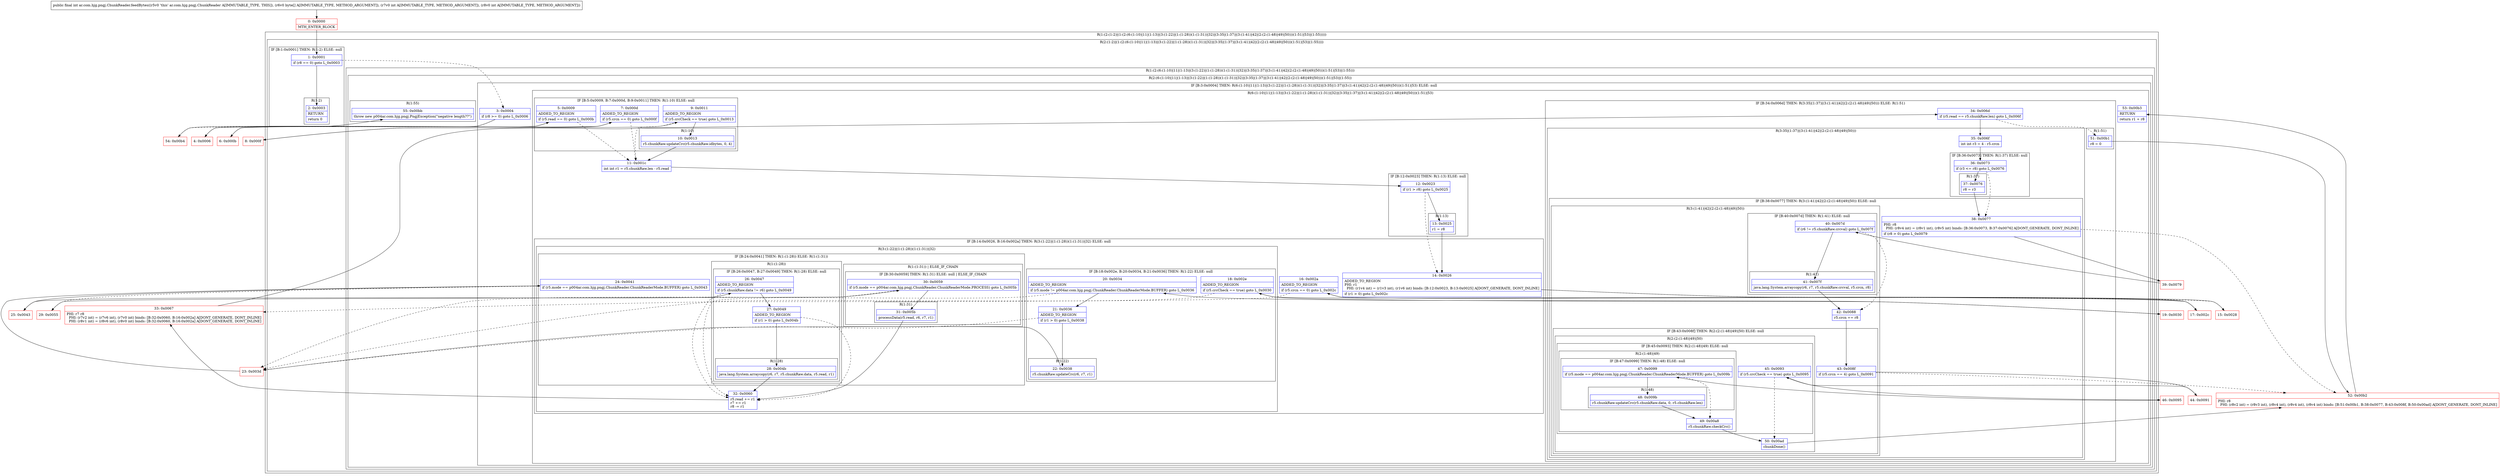 digraph "CFG forar.com.hjg.pngj.ChunkReader.feedBytes([BII)I" {
subgraph cluster_Region_1281614341 {
label = "R(1:(2:(1:2)|(1:(2:(6:(1:10)|11|(1:13)|(3:(1:22)|(1:(1:28))(1:(1:31))|32)|(3:35|(1:37)|(3:(1:41)|42|(2:(2:(1:48)|49)|50)))(1:51)|53)|(1:55)))))";
node [shape=record,color=blue];
subgraph cluster_Region_1242631304 {
label = "R(2:(1:2)|(1:(2:(6:(1:10)|11|(1:13)|(3:(1:22)|(1:(1:28))(1:(1:31))|32)|(3:35|(1:37)|(3:(1:41)|42|(2:(2:(1:48)|49)|50)))(1:51)|53)|(1:55))))";
node [shape=record,color=blue];
subgraph cluster_IfRegion_701596655 {
label = "IF [B:1:0x0001] THEN: R(1:2) ELSE: null";
node [shape=record,color=blue];
Node_1 [shape=record,label="{1\:\ 0x0001|if (r8 == 0) goto L_0x0003\l}"];
subgraph cluster_Region_874746823 {
label = "R(1:2)";
node [shape=record,color=blue];
Node_2 [shape=record,label="{2\:\ 0x0003|RETURN\l|return 0\l}"];
}
}
subgraph cluster_Region_1736653964 {
label = "R(1:(2:(6:(1:10)|11|(1:13)|(3:(1:22)|(1:(1:28))(1:(1:31))|32)|(3:35|(1:37)|(3:(1:41)|42|(2:(2:(1:48)|49)|50)))(1:51)|53)|(1:55)))";
node [shape=record,color=blue];
subgraph cluster_Region_624167352 {
label = "R(2:(6:(1:10)|11|(1:13)|(3:(1:22)|(1:(1:28))(1:(1:31))|32)|(3:35|(1:37)|(3:(1:41)|42|(2:(2:(1:48)|49)|50)))(1:51)|53)|(1:55))";
node [shape=record,color=blue];
subgraph cluster_IfRegion_14624778 {
label = "IF [B:3:0x0004] THEN: R(6:(1:10)|11|(1:13)|(3:(1:22)|(1:(1:28))(1:(1:31))|32)|(3:35|(1:37)|(3:(1:41)|42|(2:(2:(1:48)|49)|50)))(1:51)|53) ELSE: null";
node [shape=record,color=blue];
Node_3 [shape=record,label="{3\:\ 0x0004|if (r8 \>= 0) goto L_0x0006\l}"];
subgraph cluster_Region_1553576400 {
label = "R(6:(1:10)|11|(1:13)|(3:(1:22)|(1:(1:28))(1:(1:31))|32)|(3:35|(1:37)|(3:(1:41)|42|(2:(2:(1:48)|49)|50)))(1:51)|53)";
node [shape=record,color=blue];
subgraph cluster_IfRegion_684338813 {
label = "IF [B:5:0x0009, B:7:0x000d, B:9:0x0011] THEN: R(1:10) ELSE: null";
node [shape=record,color=blue];
Node_5 [shape=record,label="{5\:\ 0x0009|ADDED_TO_REGION\l|if (r5.read == 0) goto L_0x000b\l}"];
Node_7 [shape=record,label="{7\:\ 0x000d|ADDED_TO_REGION\l|if (r5.crcn == 0) goto L_0x000f\l}"];
Node_9 [shape=record,label="{9\:\ 0x0011|ADDED_TO_REGION\l|if (r5.crcCheck == true) goto L_0x0013\l}"];
subgraph cluster_Region_1456672948 {
label = "R(1:10)";
node [shape=record,color=blue];
Node_10 [shape=record,label="{10\:\ 0x0013|r5.chunkRaw.updateCrc(r5.chunkRaw.idbytes, 0, 4)\l}"];
}
}
Node_11 [shape=record,label="{11\:\ 0x001c|int int r1 = r5.chunkRaw.len \- r5.read\l}"];
subgraph cluster_IfRegion_1810121118 {
label = "IF [B:12:0x0023] THEN: R(1:13) ELSE: null";
node [shape=record,color=blue];
Node_12 [shape=record,label="{12\:\ 0x0023|if (r1 \> r8) goto L_0x0025\l}"];
subgraph cluster_Region_438931169 {
label = "R(1:13)";
node [shape=record,color=blue];
Node_13 [shape=record,label="{13\:\ 0x0025|r1 = r8\l}"];
}
}
subgraph cluster_IfRegion_908917459 {
label = "IF [B:14:0x0026, B:16:0x002a] THEN: R(3:(1:22)|(1:(1:28))(1:(1:31))|32) ELSE: null";
node [shape=record,color=blue];
Node_14 [shape=record,label="{14\:\ 0x0026|ADDED_TO_REGION\lPHI: r1 \l  PHI: (r1v4 int) = (r1v3 int), (r1v6 int) binds: [B:12:0x0023, B:13:0x0025] A[DONT_GENERATE, DONT_INLINE]\l|if (r1 \> 0) goto L_0x002c\l}"];
Node_16 [shape=record,label="{16\:\ 0x002a|ADDED_TO_REGION\l|if (r5.crcn == 0) goto L_0x002c\l}"];
subgraph cluster_Region_2043965616 {
label = "R(3:(1:22)|(1:(1:28))(1:(1:31))|32)";
node [shape=record,color=blue];
subgraph cluster_IfRegion_657119991 {
label = "IF [B:18:0x002e, B:20:0x0034, B:21:0x0036] THEN: R(1:22) ELSE: null";
node [shape=record,color=blue];
Node_18 [shape=record,label="{18\:\ 0x002e|ADDED_TO_REGION\l|if (r5.crcCheck == true) goto L_0x0030\l}"];
Node_20 [shape=record,label="{20\:\ 0x0034|ADDED_TO_REGION\l|if (r5.mode != p004ar.com.hjg.pngj.ChunkReader.ChunkReaderMode.BUFFER) goto L_0x0036\l}"];
Node_21 [shape=record,label="{21\:\ 0x0036|ADDED_TO_REGION\l|if (r1 \> 0) goto L_0x0038\l}"];
subgraph cluster_Region_1906443893 {
label = "R(1:22)";
node [shape=record,color=blue];
Node_22 [shape=record,label="{22\:\ 0x0038|r5.chunkRaw.updateCrc(r6, r7, r1)\l}"];
}
}
subgraph cluster_IfRegion_1404021279 {
label = "IF [B:24:0x0041] THEN: R(1:(1:28)) ELSE: R(1:(1:31))";
node [shape=record,color=blue];
Node_24 [shape=record,label="{24\:\ 0x0041|if (r5.mode == p004ar.com.hjg.pngj.ChunkReader.ChunkReaderMode.BUFFER) goto L_0x0043\l}"];
subgraph cluster_Region_709445400 {
label = "R(1:(1:28))";
node [shape=record,color=blue];
subgraph cluster_IfRegion_948126062 {
label = "IF [B:26:0x0047, B:27:0x0049] THEN: R(1:28) ELSE: null";
node [shape=record,color=blue];
Node_26 [shape=record,label="{26\:\ 0x0047|ADDED_TO_REGION\l|if (r5.chunkRaw.data != r6) goto L_0x0049\l}"];
Node_27 [shape=record,label="{27\:\ 0x0049|ADDED_TO_REGION\l|if (r1 \> 0) goto L_0x004b\l}"];
subgraph cluster_Region_1764286159 {
label = "R(1:28)";
node [shape=record,color=blue];
Node_28 [shape=record,label="{28\:\ 0x004b|java.lang.System.arraycopy(r6, r7, r5.chunkRaw.data, r5.read, r1)\l}"];
}
}
}
subgraph cluster_Region_1401503210 {
label = "R(1:(1:31)) | ELSE_IF_CHAIN\l";
node [shape=record,color=blue];
subgraph cluster_IfRegion_487707039 {
label = "IF [B:30:0x0059] THEN: R(1:31) ELSE: null | ELSE_IF_CHAIN\l";
node [shape=record,color=blue];
Node_30 [shape=record,label="{30\:\ 0x0059|if (r5.mode == p004ar.com.hjg.pngj.ChunkReader.ChunkReaderMode.PROCESS) goto L_0x005b\l}"];
subgraph cluster_Region_413420671 {
label = "R(1:31)";
node [shape=record,color=blue];
Node_31 [shape=record,label="{31\:\ 0x005b|processData(r5.read, r6, r7, r1)\l}"];
}
}
}
}
Node_32 [shape=record,label="{32\:\ 0x0060|r5.read += r1\lr7 += r1\lr8 \-= r1\l}"];
}
}
subgraph cluster_IfRegion_868249456 {
label = "IF [B:34:0x006d] THEN: R(3:35|(1:37)|(3:(1:41)|42|(2:(2:(1:48)|49)|50))) ELSE: R(1:51)";
node [shape=record,color=blue];
Node_34 [shape=record,label="{34\:\ 0x006d|if (r5.read == r5.chunkRaw.len) goto L_0x006f\l}"];
subgraph cluster_Region_1535039189 {
label = "R(3:35|(1:37)|(3:(1:41)|42|(2:(2:(1:48)|49)|50)))";
node [shape=record,color=blue];
Node_35 [shape=record,label="{35\:\ 0x006f|int int r3 = 4 \- r5.crcn\l}"];
subgraph cluster_IfRegion_1955575251 {
label = "IF [B:36:0x0073] THEN: R(1:37) ELSE: null";
node [shape=record,color=blue];
Node_36 [shape=record,label="{36\:\ 0x0073|if (r3 \<= r8) goto L_0x0076\l}"];
subgraph cluster_Region_1316149385 {
label = "R(1:37)";
node [shape=record,color=blue];
Node_37 [shape=record,label="{37\:\ 0x0076|r8 = r3\l}"];
}
}
subgraph cluster_IfRegion_1406242711 {
label = "IF [B:38:0x0077] THEN: R(3:(1:41)|42|(2:(2:(1:48)|49)|50)) ELSE: null";
node [shape=record,color=blue];
Node_38 [shape=record,label="{38\:\ 0x0077|PHI: r8 \l  PHI: (r8v4 int) = (r8v1 int), (r8v5 int) binds: [B:36:0x0073, B:37:0x0076] A[DONT_GENERATE, DONT_INLINE]\l|if (r8 \> 0) goto L_0x0079\l}"];
subgraph cluster_Region_1236115050 {
label = "R(3:(1:41)|42|(2:(2:(1:48)|49)|50))";
node [shape=record,color=blue];
subgraph cluster_IfRegion_1512256489 {
label = "IF [B:40:0x007d] THEN: R(1:41) ELSE: null";
node [shape=record,color=blue];
Node_40 [shape=record,label="{40\:\ 0x007d|if (r6 != r5.chunkRaw.crcval) goto L_0x007f\l}"];
subgraph cluster_Region_1781038130 {
label = "R(1:41)";
node [shape=record,color=blue];
Node_41 [shape=record,label="{41\:\ 0x007f|java.lang.System.arraycopy(r6, r7, r5.chunkRaw.crcval, r5.crcn, r8)\l}"];
}
}
Node_42 [shape=record,label="{42\:\ 0x0088|r5.crcn += r8\l}"];
subgraph cluster_IfRegion_903539671 {
label = "IF [B:43:0x008f] THEN: R(2:(2:(1:48)|49)|50) ELSE: null";
node [shape=record,color=blue];
Node_43 [shape=record,label="{43\:\ 0x008f|if (r5.crcn == 4) goto L_0x0091\l}"];
subgraph cluster_Region_270630344 {
label = "R(2:(2:(1:48)|49)|50)";
node [shape=record,color=blue];
subgraph cluster_IfRegion_1398712414 {
label = "IF [B:45:0x0093] THEN: R(2:(1:48)|49) ELSE: null";
node [shape=record,color=blue];
Node_45 [shape=record,label="{45\:\ 0x0093|if (r5.crcCheck == true) goto L_0x0095\l}"];
subgraph cluster_Region_2059306987 {
label = "R(2:(1:48)|49)";
node [shape=record,color=blue];
subgraph cluster_IfRegion_416833336 {
label = "IF [B:47:0x0099] THEN: R(1:48) ELSE: null";
node [shape=record,color=blue];
Node_47 [shape=record,label="{47\:\ 0x0099|if (r5.mode == p004ar.com.hjg.pngj.ChunkReader.ChunkReaderMode.BUFFER) goto L_0x009b\l}"];
subgraph cluster_Region_59555542 {
label = "R(1:48)";
node [shape=record,color=blue];
Node_48 [shape=record,label="{48\:\ 0x009b|r5.chunkRaw.updateCrc(r5.chunkRaw.data, 0, r5.chunkRaw.len)\l}"];
}
}
Node_49 [shape=record,label="{49\:\ 0x00a8|r5.chunkRaw.checkCrc()\l}"];
}
}
Node_50 [shape=record,label="{50\:\ 0x00ad|chunkDone()\l}"];
}
}
}
}
}
subgraph cluster_Region_624360097 {
label = "R(1:51)";
node [shape=record,color=blue];
Node_51 [shape=record,label="{51\:\ 0x00b1|r8 = 0\l}"];
}
}
Node_53 [shape=record,label="{53\:\ 0x00b3|RETURN\l|return r1 + r8\l}"];
}
}
subgraph cluster_Region_725200947 {
label = "R(1:55)";
node [shape=record,color=blue];
Node_55 [shape=record,label="{55\:\ 0x00bb|throw new p004ar.com.hjg.pngj.PngjException(\"negative length??\")\l}"];
}
}
}
}
}
Node_0 [shape=record,color=red,label="{0\:\ 0x0000|MTH_ENTER_BLOCK\l}"];
Node_4 [shape=record,color=red,label="{4\:\ 0x0006}"];
Node_6 [shape=record,color=red,label="{6\:\ 0x000b}"];
Node_8 [shape=record,color=red,label="{8\:\ 0x000f}"];
Node_15 [shape=record,color=red,label="{15\:\ 0x0028}"];
Node_17 [shape=record,color=red,label="{17\:\ 0x002c}"];
Node_19 [shape=record,color=red,label="{19\:\ 0x0030}"];
Node_23 [shape=record,color=red,label="{23\:\ 0x003d}"];
Node_25 [shape=record,color=red,label="{25\:\ 0x0043}"];
Node_29 [shape=record,color=red,label="{29\:\ 0x0055}"];
Node_33 [shape=record,color=red,label="{33\:\ 0x0067|PHI: r7 r8 \l  PHI: (r7v2 int) = (r7v6 int), (r7v0 int) binds: [B:32:0x0060, B:16:0x002a] A[DONT_GENERATE, DONT_INLINE]\l  PHI: (r8v1 int) = (r8v6 int), (r8v0 int) binds: [B:32:0x0060, B:16:0x002a] A[DONT_GENERATE, DONT_INLINE]\l}"];
Node_39 [shape=record,color=red,label="{39\:\ 0x0079}"];
Node_44 [shape=record,color=red,label="{44\:\ 0x0091}"];
Node_46 [shape=record,color=red,label="{46\:\ 0x0095}"];
Node_52 [shape=record,color=red,label="{52\:\ 0x00b2|PHI: r8 \l  PHI: (r8v2 int) = (r8v3 int), (r8v4 int), (r8v4 int), (r8v4 int) binds: [B:51:0x00b1, B:38:0x0077, B:43:0x008f, B:50:0x00ad] A[DONT_GENERATE, DONT_INLINE]\l}"];
Node_54 [shape=record,color=red,label="{54\:\ 0x00b4}"];
MethodNode[shape=record,label="{public final int ar.com.hjg.pngj.ChunkReader.feedBytes((r5v0 'this' ar.com.hjg.pngj.ChunkReader A[IMMUTABLE_TYPE, THIS]), (r6v0 byte[] A[IMMUTABLE_TYPE, METHOD_ARGUMENT]), (r7v0 int A[IMMUTABLE_TYPE, METHOD_ARGUMENT]), (r8v0 int A[IMMUTABLE_TYPE, METHOD_ARGUMENT])) }"];
MethodNode -> Node_0;
Node_1 -> Node_2;
Node_1 -> Node_3[style=dashed];
Node_3 -> Node_4;
Node_3 -> Node_54[style=dashed];
Node_5 -> Node_6;
Node_5 -> Node_11[style=dashed];
Node_7 -> Node_8;
Node_7 -> Node_11[style=dashed];
Node_9 -> Node_10;
Node_9 -> Node_11[style=dashed];
Node_10 -> Node_11;
Node_11 -> Node_12;
Node_12 -> Node_13;
Node_12 -> Node_14[style=dashed];
Node_13 -> Node_14;
Node_14 -> Node_15[style=dashed];
Node_14 -> Node_17;
Node_16 -> Node_17;
Node_16 -> Node_33[style=dashed];
Node_18 -> Node_19;
Node_18 -> Node_23[style=dashed];
Node_20 -> Node_21;
Node_20 -> Node_23[style=dashed];
Node_21 -> Node_22;
Node_21 -> Node_23[style=dashed];
Node_22 -> Node_23;
Node_24 -> Node_25;
Node_24 -> Node_29[style=dashed];
Node_26 -> Node_27;
Node_26 -> Node_32[style=dashed];
Node_27 -> Node_28;
Node_27 -> Node_32[style=dashed];
Node_28 -> Node_32;
Node_30 -> Node_31;
Node_30 -> Node_32[style=dashed];
Node_31 -> Node_32;
Node_32 -> Node_33;
Node_34 -> Node_35;
Node_34 -> Node_51[style=dashed];
Node_35 -> Node_36;
Node_36 -> Node_37;
Node_36 -> Node_38[style=dashed];
Node_37 -> Node_38;
Node_38 -> Node_39;
Node_38 -> Node_52[style=dashed];
Node_40 -> Node_41;
Node_40 -> Node_42[style=dashed];
Node_41 -> Node_42;
Node_42 -> Node_43;
Node_43 -> Node_44;
Node_43 -> Node_52[style=dashed];
Node_45 -> Node_46;
Node_45 -> Node_50[style=dashed];
Node_47 -> Node_48;
Node_47 -> Node_49[style=dashed];
Node_48 -> Node_49;
Node_49 -> Node_50;
Node_50 -> Node_52;
Node_51 -> Node_52;
Node_0 -> Node_1;
Node_4 -> Node_5;
Node_6 -> Node_7;
Node_8 -> Node_9;
Node_15 -> Node_16;
Node_17 -> Node_18;
Node_19 -> Node_20;
Node_23 -> Node_24;
Node_25 -> Node_26;
Node_29 -> Node_30;
Node_33 -> Node_34;
Node_39 -> Node_40;
Node_44 -> Node_45;
Node_46 -> Node_47;
Node_52 -> Node_53;
Node_54 -> Node_55;
}

